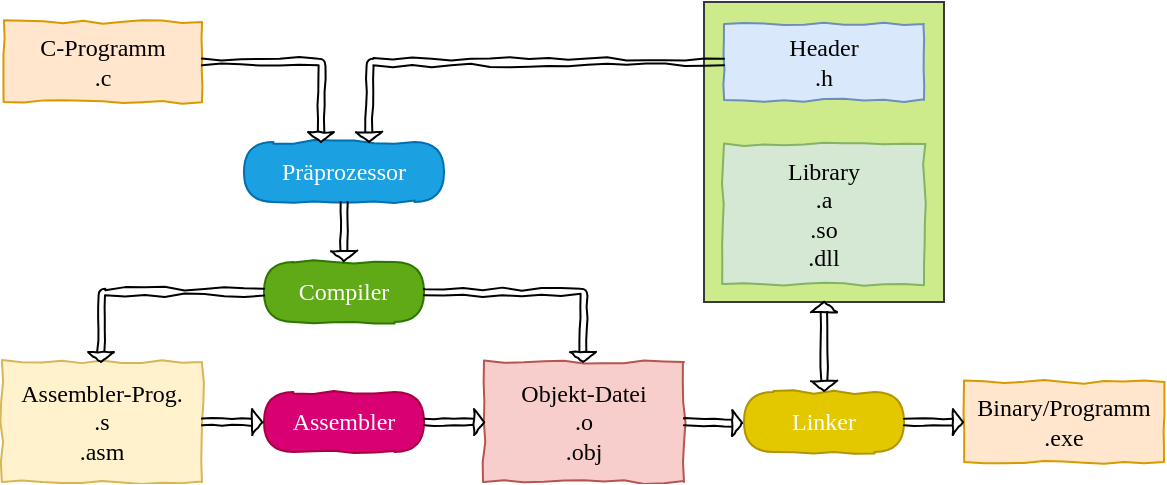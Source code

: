 <mxfile version="11.3.0" type="device" pages="1"><diagram id="LOxSimrHzgFIgsbx3hft" name="Page-1"><mxGraphModel dx="235" dy="135" grid="1" gridSize="10" guides="1" tooltips="1" connect="1" arrows="1" fold="1" page="1" pageScale="1" pageWidth="827" pageHeight="1169" math="0" shadow="0"><root><mxCell id="0"/><mxCell id="1" parent="0"/><mxCell id="V9sqAsqamQg-kSufPUzw-2" value="" style="rounded=0;whiteSpace=wrap;html=1;fillColor=#cdeb8b;strokeColor=#36393d;gradientDirection=north;" vertex="1" parent="1"><mxGeometry x="450" y="130" width="120" height="150" as="geometry"/></mxCell><mxCell id="-UAsAITrT3Jw6Euv3Xfn-1" value="C-Programm&lt;br&gt;.c" style="rounded=0;whiteSpace=wrap;html=1;comic=1;fontFamily=Comic Sans MS;fillColor=#ffe6cc;strokeColor=#d79b00;" parent="1" vertex="1"><mxGeometry x="100" y="140" width="99" height="40" as="geometry"/></mxCell><mxCell id="-UAsAITrT3Jw6Euv3Xfn-3" value="&lt;span style=&quot;white-space: normal&quot;&gt;Präprozessor&lt;/span&gt;" style="rounded=1;whiteSpace=wrap;html=1;comic=1;fontFamily=Comic Sans MS;arcSize=49;fillColor=#1ba1e2;strokeColor=#006EAF;fontColor=#ffffff;" parent="1" vertex="1"><mxGeometry x="220" y="200" width="100" height="30" as="geometry"/></mxCell><mxCell id="-UAsAITrT3Jw6Euv3Xfn-4" value="&lt;span style=&quot;white-space: normal&quot;&gt;Compiler&lt;/span&gt;" style="rounded=1;whiteSpace=wrap;html=1;comic=1;fontFamily=Comic Sans MS;arcSize=49;fillColor=#60a917;strokeColor=#2D7600;fontColor=#ffffff;" parent="1" vertex="1"><mxGeometry x="230" y="260" width="80" height="30" as="geometry"/></mxCell><mxCell id="-UAsAITrT3Jw6Euv3Xfn-5" value="&lt;span style=&quot;white-space: normal&quot;&gt;Assembler&lt;/span&gt;" style="rounded=1;whiteSpace=wrap;html=1;comic=1;fontFamily=Comic Sans MS;arcSize=49;fillColor=#d80073;strokeColor=#A50040;fontColor=#ffffff;" parent="1" vertex="1"><mxGeometry x="230" y="325" width="80" height="30" as="geometry"/></mxCell><mxCell id="-UAsAITrT3Jw6Euv3Xfn-6" value="Assembler-Prog.&lt;br&gt;.s&lt;br&gt;.asm" style="rounded=0;whiteSpace=wrap;html=1;comic=1;fontFamily=Comic Sans MS;fillColor=#fff2cc;strokeColor=#d6b656;" parent="1" vertex="1"><mxGeometry x="99" y="310" width="100" height="60" as="geometry"/></mxCell><mxCell id="-UAsAITrT3Jw6Euv3Xfn-7" value="Objekt-Datei&lt;br&gt;.o&lt;br&gt;.obj" style="rounded=0;whiteSpace=wrap;html=1;comic=1;fontFamily=Comic Sans MS;fillColor=#f8cecc;strokeColor=#b85450;" parent="1" vertex="1"><mxGeometry x="340" y="310" width="100" height="60" as="geometry"/></mxCell><mxCell id="-UAsAITrT3Jw6Euv3Xfn-8" value="&lt;span&gt;Header&lt;br&gt;&lt;/span&gt;.h" style="rounded=0;whiteSpace=wrap;html=1;comic=1;fontFamily=Comic Sans MS;fillColor=#dae8fc;strokeColor=#6c8ebf;" parent="1" vertex="1"><mxGeometry x="460" y="141" width="100" height="38" as="geometry"/></mxCell><mxCell id="-UAsAITrT3Jw6Euv3Xfn-9" value="Library&lt;br&gt;.a&lt;br&gt;.so&lt;br&gt;.dll" style="rounded=0;whiteSpace=wrap;html=1;comic=1;fontFamily=Comic Sans MS;fillColor=#d5e8d4;strokeColor=#82b366;" parent="1" vertex="1"><mxGeometry x="460" y="201" width="100" height="70" as="geometry"/></mxCell><mxCell id="-UAsAITrT3Jw6Euv3Xfn-10" value="Linker" style="rounded=1;whiteSpace=wrap;html=1;comic=1;fontFamily=Comic Sans MS;arcSize=49;fillColor=#e3c800;strokeColor=#B09500;fontColor=#ffffff;" parent="1" vertex="1"><mxGeometry x="470" y="325" width="80" height="30" as="geometry"/></mxCell><mxCell id="-UAsAITrT3Jw6Euv3Xfn-12" value="Binary/Programm&lt;br&gt;.exe" style="rounded=0;whiteSpace=wrap;html=1;comic=1;fontFamily=Comic Sans MS;fillColor=#ffe6cc;strokeColor=#d79b00;" parent="1" vertex="1"><mxGeometry x="580" y="320" width="100" height="40" as="geometry"/></mxCell><mxCell id="-UAsAITrT3Jw6Euv3Xfn-14" value="" style="shape=link;html=1;fontFamily=Comic Sans MS;exitX=0;exitY=0.5;exitDx=0;exitDy=0;width=3.333;comic=1;entryX=0;entryY=0.5;entryDx=0;entryDy=0;" parent="1" source="-UAsAITrT3Jw6Euv3Xfn-8" target="-UAsAITrT3Jw6Euv3Xfn-16" edge="1"><mxGeometry width="50" height="50" relative="1" as="geometry"><mxPoint x="170" y="150" as="sourcePoint"/><mxPoint x="285" y="170" as="targetPoint"/><Array as="points"><mxPoint x="283" y="160"/></Array></mxGeometry></mxCell><mxCell id="-UAsAITrT3Jw6Euv3Xfn-16" value="" style="triangle;whiteSpace=wrap;html=1;comic=1;fontFamily=Comic Sans MS;rotation=90;" parent="1" vertex="1"><mxGeometry x="280" y="191" width="5" height="13" as="geometry"/></mxCell><mxCell id="-UAsAITrT3Jw6Euv3Xfn-19" value="" style="shape=link;html=1;fontFamily=Comic Sans MS;exitX=1;exitY=0.5;exitDx=0;exitDy=0;width=3.333;comic=1;entryX=0;entryY=0.5;entryDx=0;entryDy=0;" parent="1" source="-UAsAITrT3Jw6Euv3Xfn-1" target="-UAsAITrT3Jw6Euv3Xfn-20" edge="1"><mxGeometry width="50" height="50" relative="1" as="geometry"><mxPoint x="360" y="150" as="sourcePoint"/><mxPoint x="240" y="180" as="targetPoint"/><Array as="points"><mxPoint x="259" y="160"/></Array></mxGeometry></mxCell><mxCell id="-UAsAITrT3Jw6Euv3Xfn-20" value="" style="triangle;whiteSpace=wrap;html=1;comic=1;fontFamily=Comic Sans MS;rotation=90;" parent="1" vertex="1"><mxGeometry x="256" y="191" width="5" height="13" as="geometry"/></mxCell><mxCell id="-UAsAITrT3Jw6Euv3Xfn-21" value="" style="shape=link;html=1;fontFamily=Comic Sans MS;exitX=0.5;exitY=1;exitDx=0;exitDy=0;width=3.333;comic=1;entryX=0;entryY=0.5;entryDx=0;entryDy=0;" parent="1" target="-UAsAITrT3Jw6Euv3Xfn-22" edge="1"><mxGeometry width="50" height="50" relative="1" as="geometry"><mxPoint x="270" y="230" as="sourcePoint"/><mxPoint x="174.5" y="272.5" as="targetPoint"/><Array as="points"/></mxGeometry></mxCell><mxCell id="-UAsAITrT3Jw6Euv3Xfn-22" value="" style="triangle;whiteSpace=wrap;html=1;comic=1;fontFamily=Comic Sans MS;rotation=90;" parent="1" vertex="1"><mxGeometry x="267.5" y="250.5" width="5" height="13" as="geometry"/></mxCell><mxCell id="-UAsAITrT3Jw6Euv3Xfn-23" value="" style="shape=link;html=1;fontFamily=Comic Sans MS;exitX=1;exitY=0.5;exitDx=0;exitDy=0;width=3.333;comic=1;entryX=0;entryY=0.5;entryDx=0;entryDy=0;" parent="1" source="-UAsAITrT3Jw6Euv3Xfn-4" target="-UAsAITrT3Jw6Euv3Xfn-24" edge="1"><mxGeometry width="50" height="50" relative="1" as="geometry"><mxPoint x="292" y="281" as="sourcePoint"/><mxPoint x="362" y="321" as="targetPoint"/><Array as="points"><mxPoint x="390" y="275"/></Array></mxGeometry></mxCell><mxCell id="-UAsAITrT3Jw6Euv3Xfn-24" value="" style="triangle;whiteSpace=wrap;html=1;comic=1;fontFamily=Comic Sans MS;rotation=90;" parent="1" vertex="1"><mxGeometry x="387" y="301" width="5" height="13" as="geometry"/></mxCell><mxCell id="-UAsAITrT3Jw6Euv3Xfn-25" value="" style="shape=link;html=1;fontFamily=Comic Sans MS;exitX=0;exitY=0.5;exitDx=0;exitDy=0;width=3.333;comic=1;entryX=0;entryY=0.5;entryDx=0;entryDy=0;" parent="1" source="-UAsAITrT3Jw6Euv3Xfn-4" target="-UAsAITrT3Jw6Euv3Xfn-26" edge="1"><mxGeometry width="50" height="50" relative="1" as="geometry"><mxPoint x="60" y="275" as="sourcePoint"/><mxPoint x="112" y="321" as="targetPoint"/><Array as="points"><mxPoint x="149" y="275"/></Array></mxGeometry></mxCell><mxCell id="-UAsAITrT3Jw6Euv3Xfn-26" value="" style="triangle;whiteSpace=wrap;html=1;comic=1;fontFamily=Comic Sans MS;rotation=90;" parent="1" vertex="1"><mxGeometry x="146" y="301" width="5" height="13" as="geometry"/></mxCell><mxCell id="-UAsAITrT3Jw6Euv3Xfn-29" value="" style="shape=link;html=1;fontFamily=Comic Sans MS;exitX=1;exitY=0.5;exitDx=0;exitDy=0;width=3.333;comic=1;entryX=0;entryY=0.5;entryDx=0;entryDy=0;" parent="1" source="-UAsAITrT3Jw6Euv3Xfn-6" target="-UAsAITrT3Jw6Euv3Xfn-30" edge="1"><mxGeometry width="50" height="50" relative="1" as="geometry"><mxPoint x="262.5" y="294" as="sourcePoint"/><mxPoint x="304.5" y="389" as="targetPoint"/><Array as="points"/></mxGeometry></mxCell><mxCell id="-UAsAITrT3Jw6Euv3Xfn-30" value="" style="triangle;whiteSpace=wrap;html=1;comic=1;fontFamily=Comic Sans MS;rotation=0;" parent="1" vertex="1"><mxGeometry x="224" y="333.5" width="5" height="13" as="geometry"/></mxCell><mxCell id="-UAsAITrT3Jw6Euv3Xfn-32" value="" style="shape=link;html=1;fontFamily=Comic Sans MS;width=3.333;comic=1;entryX=0;entryY=0.5;entryDx=0;entryDy=0;exitX=1;exitY=0.5;exitDx=0;exitDy=0;" parent="1" source="-UAsAITrT3Jw6Euv3Xfn-5" target="-UAsAITrT3Jw6Euv3Xfn-33" edge="1"><mxGeometry width="50" height="50" relative="1" as="geometry"><mxPoint x="320" y="330" as="sourcePoint"/><mxPoint x="415.5" y="389" as="targetPoint"/><Array as="points"/></mxGeometry></mxCell><mxCell id="-UAsAITrT3Jw6Euv3Xfn-33" value="" style="triangle;whiteSpace=wrap;html=1;comic=1;fontFamily=Comic Sans MS;rotation=0;" parent="1" vertex="1"><mxGeometry x="335" y="333.5" width="5" height="13" as="geometry"/></mxCell><mxCell id="-UAsAITrT3Jw6Euv3Xfn-34" value="" style="shape=link;html=1;fontFamily=Comic Sans MS;width=3.333;comic=1;entryX=0;entryY=0.5;entryDx=0;entryDy=0;exitX=1;exitY=0.5;exitDx=0;exitDy=0;" parent="1" source="-UAsAITrT3Jw6Euv3Xfn-7" edge="1"><mxGeometry width="50" height="50" relative="1" as="geometry"><mxPoint x="450" y="320" as="sourcePoint"/><mxPoint x="465.097" y="340.5" as="targetPoint"/><Array as="points"/></mxGeometry></mxCell><mxCell id="-UAsAITrT3Jw6Euv3Xfn-35" value="" style="triangle;whiteSpace=wrap;html=1;comic=1;fontFamily=Comic Sans MS;rotation=0;" parent="1" vertex="1"><mxGeometry x="464.097" y="334" width="5" height="13" as="geometry"/></mxCell><mxCell id="-UAsAITrT3Jw6Euv3Xfn-36" value="" style="shape=link;html=1;fontFamily=Comic Sans MS;width=3.333;comic=1;entryX=0;entryY=0.5;entryDx=0;entryDy=0;exitX=1;exitY=0.5;exitDx=0;exitDy=0;" parent="1" source="-UAsAITrT3Jw6Euv3Xfn-10" edge="1" target="-UAsAITrT3Jw6Euv3Xfn-37"><mxGeometry width="50" height="50" relative="1" as="geometry"><mxPoint x="569.379" y="339.5" as="sourcePoint"/><mxPoint x="594.475" y="340" as="targetPoint"/><Array as="points"/></mxGeometry></mxCell><mxCell id="-UAsAITrT3Jw6Euv3Xfn-37" value="" style="triangle;whiteSpace=wrap;html=1;comic=1;fontFamily=Comic Sans MS;rotation=0;" parent="1" vertex="1"><mxGeometry x="574.475" y="333.5" width="5" height="13" as="geometry"/></mxCell><mxCell id="-UAsAITrT3Jw6Euv3Xfn-38" value="" style="shape=link;html=1;fontFamily=Comic Sans MS;width=3.333;comic=1;entryX=0;entryY=0.5;entryDx=0;entryDy=0;exitX=0;exitY=0.5;exitDx=0;exitDy=0;" parent="1" source="V9sqAsqamQg-kSufPUzw-3" target="-UAsAITrT3Jw6Euv3Xfn-39" edge="1"><mxGeometry width="50" height="50" relative="1" as="geometry"><mxPoint x="510" y="280" as="sourcePoint"/><mxPoint x="414.5" y="347.5" as="targetPoint"/><Array as="points"/></mxGeometry></mxCell><mxCell id="-UAsAITrT3Jw6Euv3Xfn-39" value="" style="triangle;whiteSpace=wrap;html=1;comic=1;fontFamily=Comic Sans MS;rotation=90;" parent="1" vertex="1"><mxGeometry x="507.5" y="315.5" width="5" height="13" as="geometry"/></mxCell><mxCell id="V9sqAsqamQg-kSufPUzw-3" value="" style="triangle;whiteSpace=wrap;html=1;comic=1;fontFamily=Comic Sans MS;rotation=90;direction=west;fillColor=none;" vertex="1" parent="1"><mxGeometry x="507.5" y="276" width="5" height="13" as="geometry"/></mxCell></root></mxGraphModel></diagram></mxfile>